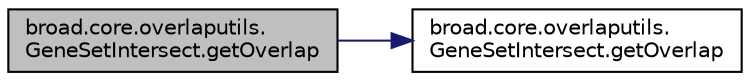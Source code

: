 digraph "broad.core.overlaputils.GeneSetIntersect.getOverlap"
{
  edge [fontname="Helvetica",fontsize="10",labelfontname="Helvetica",labelfontsize="10"];
  node [fontname="Helvetica",fontsize="10",shape=record];
  rankdir="LR";
  Node1 [label="broad.core.overlaputils.\lGeneSetIntersect.getOverlap",height=0.2,width=0.4,color="black", fillcolor="grey75", style="filled" fontcolor="black"];
  Node1 -> Node2 [color="midnightblue",fontsize="10",style="solid",fontname="Helvetica"];
  Node2 [label="broad.core.overlaputils.\lGeneSetIntersect.getOverlap",height=0.2,width=0.4,color="black", fillcolor="white", style="filled",URL="$classbroad_1_1core_1_1overlaputils_1_1_gene_set_intersect.html#af40f199698b8f8ae56e31ccfb162e5e5"];
}
